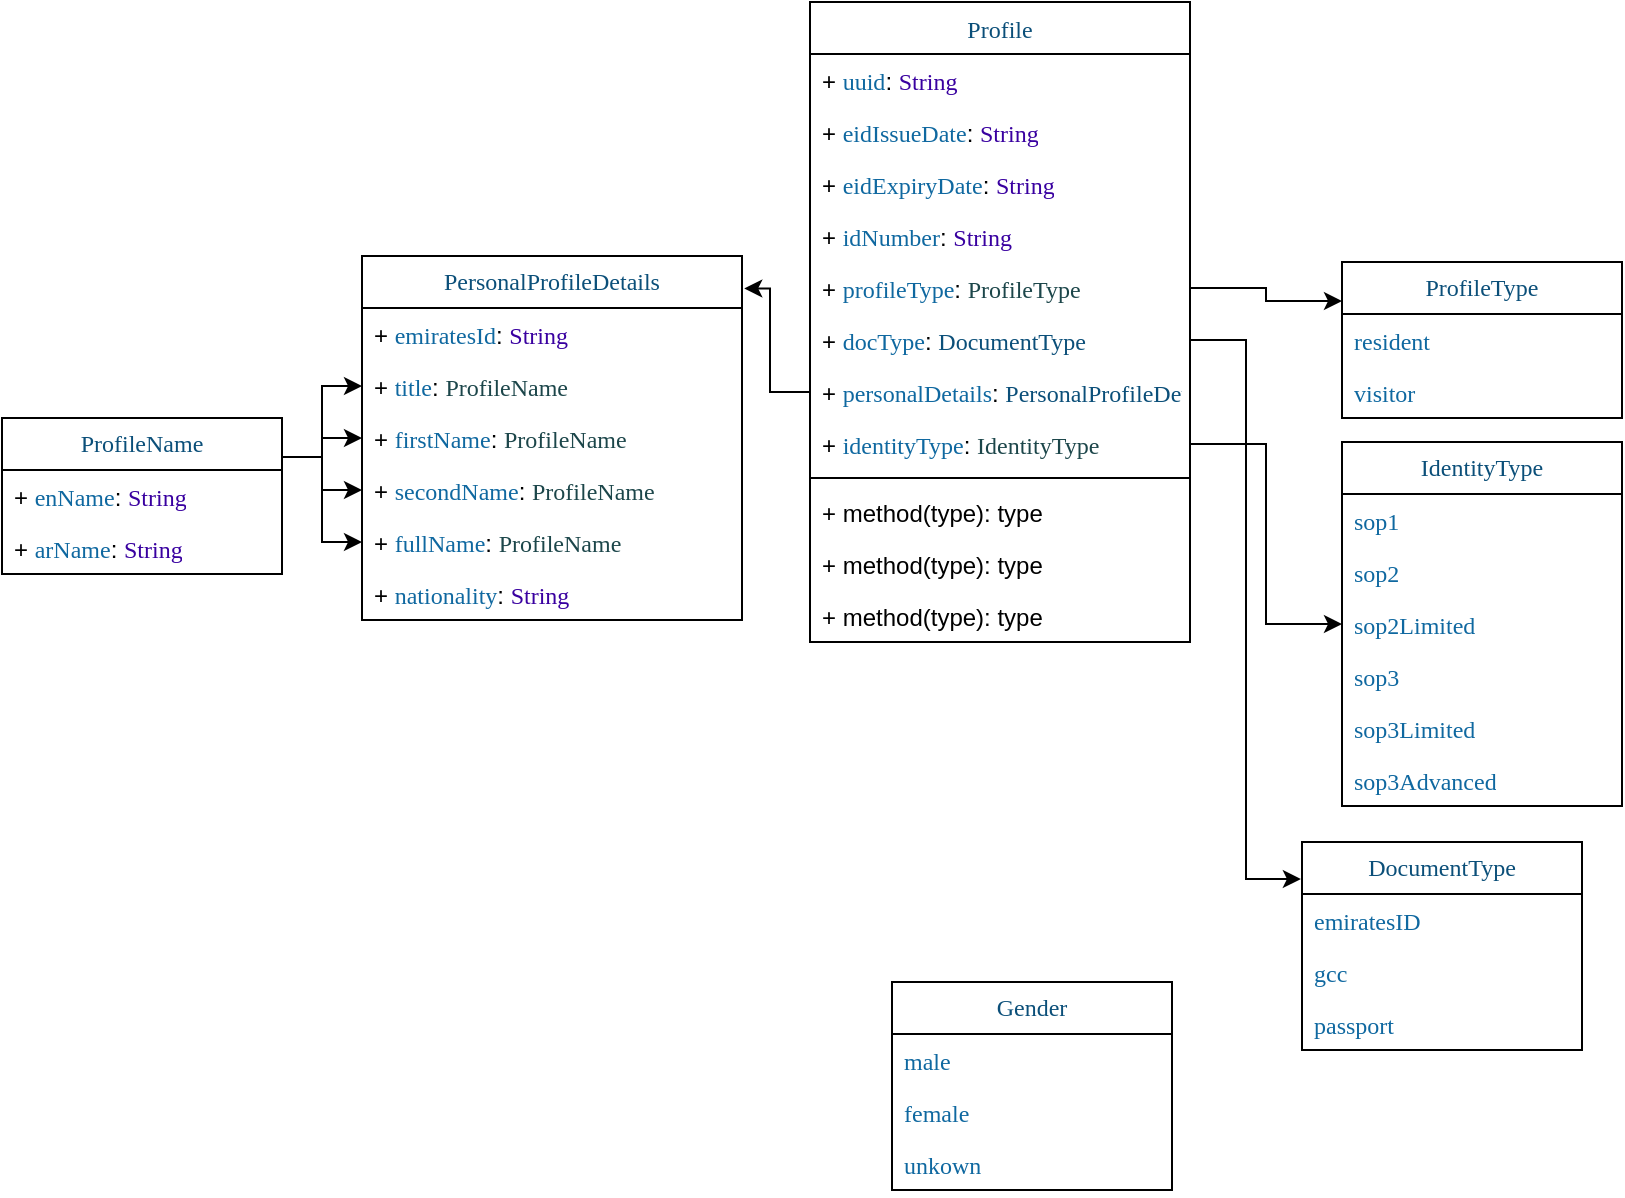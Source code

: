 <mxfile version="26.1.3">
  <diagram id="C5RBs43oDa-KdzZeNtuy" name="Page-1">
    <mxGraphModel dx="1043" dy="668" grid="1" gridSize="10" guides="1" tooltips="1" connect="1" arrows="1" fold="1" page="1" pageScale="1" pageWidth="827" pageHeight="1169" math="0" shadow="0">
      <root>
        <mxCell id="WIyWlLk6GJQsqaUBKTNV-0" />
        <mxCell id="WIyWlLk6GJQsqaUBKTNV-1" parent="WIyWlLk6GJQsqaUBKTNV-0" />
        <mxCell id="ftjl0fwhTUzBAWV4eIJw-33" value="&lt;span style=&quot;caret-color: rgb(11, 79, 121); color: rgb(11, 79, 121); font-family: Menlo; background-color: rgb(255, 255, 255);&quot;&gt;PersonalProfileDetails&lt;/span&gt;" style="swimlane;fontStyle=0;childLayout=stackLayout;horizontal=1;startSize=26;fillColor=none;horizontalStack=0;resizeParent=1;resizeParentMax=0;resizeLast=0;collapsible=1;marginBottom=0;whiteSpace=wrap;html=1;" vertex="1" parent="WIyWlLk6GJQsqaUBKTNV-1">
          <mxGeometry x="190" y="147" width="190" height="182" as="geometry" />
        </mxCell>
        <mxCell id="ftjl0fwhTUzBAWV4eIJw-34" value="+&amp;nbsp;&lt;span style=&quot;color: rgb(15, 104, 160); font-family: Menlo; background-color: rgb(255, 255, 255);&quot;&gt;emiratesId&lt;/span&gt;:&amp;nbsp;&lt;span style=&quot;color: rgb(57, 0, 160); font-family: Menlo; background-color: rgb(255, 255, 255);&quot;&gt;String&lt;/span&gt;" style="text;strokeColor=none;fillColor=none;align=left;verticalAlign=top;spacingLeft=4;spacingRight=4;overflow=hidden;rotatable=0;points=[[0,0.5],[1,0.5]];portConstraint=eastwest;whiteSpace=wrap;html=1;" vertex="1" parent="ftjl0fwhTUzBAWV4eIJw-33">
          <mxGeometry y="26" width="190" height="26" as="geometry" />
        </mxCell>
        <mxCell id="ftjl0fwhTUzBAWV4eIJw-35" value="+&amp;nbsp;&lt;span style=&quot;color: rgb(15, 104, 160); font-family: Menlo; background-color: rgb(255, 255, 255);&quot;&gt;title&lt;/span&gt;:&amp;nbsp;&lt;span style=&quot;color: rgb(28, 70, 74); font-family: Menlo; background-color: rgb(255, 255, 255);&quot;&gt;ProfileName&lt;/span&gt;" style="text;strokeColor=none;fillColor=none;align=left;verticalAlign=top;spacingLeft=4;spacingRight=4;overflow=hidden;rotatable=0;points=[[0,0.5],[1,0.5]];portConstraint=eastwest;whiteSpace=wrap;html=1;" vertex="1" parent="ftjl0fwhTUzBAWV4eIJw-33">
          <mxGeometry y="52" width="190" height="26" as="geometry" />
        </mxCell>
        <mxCell id="ftjl0fwhTUzBAWV4eIJw-36" value="+&amp;nbsp;&lt;span style=&quot;color: rgb(15, 104, 160); font-family: Menlo; background-color: rgb(255, 255, 255);&quot;&gt;firstName&lt;/span&gt;:&amp;nbsp;&lt;span style=&quot;caret-color: rgb(28, 70, 74); color: rgb(28, 70, 74); font-family: Menlo; background-color: rgb(255, 255, 255);&quot;&gt;ProfileName&lt;/span&gt;" style="text;strokeColor=none;fillColor=none;align=left;verticalAlign=top;spacingLeft=4;spacingRight=4;overflow=hidden;rotatable=0;points=[[0,0.5],[1,0.5]];portConstraint=eastwest;whiteSpace=wrap;html=1;" vertex="1" parent="ftjl0fwhTUzBAWV4eIJw-33">
          <mxGeometry y="78" width="190" height="26" as="geometry" />
        </mxCell>
        <mxCell id="ftjl0fwhTUzBAWV4eIJw-37" value="+&amp;nbsp;&lt;span style=&quot;color: rgb(15, 104, 160); font-family: Menlo; background-color: rgb(255, 255, 255);&quot;&gt;secondName&lt;/span&gt;:&amp;nbsp;&lt;span style=&quot;caret-color: rgb(28, 70, 74); color: rgb(28, 70, 74); font-family: Menlo; background-color: rgb(255, 255, 255);&quot;&gt;ProfileName&lt;/span&gt;" style="text;strokeColor=none;fillColor=none;align=left;verticalAlign=top;spacingLeft=4;spacingRight=4;overflow=hidden;rotatable=0;points=[[0,0.5],[1,0.5]];portConstraint=eastwest;whiteSpace=wrap;html=1;" vertex="1" parent="ftjl0fwhTUzBAWV4eIJw-33">
          <mxGeometry y="104" width="190" height="26" as="geometry" />
        </mxCell>
        <mxCell id="ftjl0fwhTUzBAWV4eIJw-38" value="+&amp;nbsp;&lt;span style=&quot;color: rgb(15, 104, 160); font-family: Menlo; background-color: rgb(255, 255, 255);&quot;&gt;fullName&lt;/span&gt;:&amp;nbsp;&lt;span style=&quot;caret-color: rgb(28, 70, 74); color: rgb(28, 70, 74); font-family: Menlo; background-color: rgb(255, 255, 255);&quot;&gt;ProfileName&lt;/span&gt;" style="text;strokeColor=none;fillColor=none;align=left;verticalAlign=top;spacingLeft=4;spacingRight=4;overflow=hidden;rotatable=0;points=[[0,0.5],[1,0.5]];portConstraint=eastwest;whiteSpace=wrap;html=1;" vertex="1" parent="ftjl0fwhTUzBAWV4eIJw-33">
          <mxGeometry y="130" width="190" height="26" as="geometry" />
        </mxCell>
        <mxCell id="ftjl0fwhTUzBAWV4eIJw-39" value="+&amp;nbsp;&lt;span style=&quot;color: rgb(15, 104, 160); font-family: Menlo; background-color: rgb(255, 255, 255);&quot;&gt;nationality&lt;/span&gt;:&amp;nbsp;&lt;span style=&quot;caret-color: rgb(57, 0, 160); color: rgb(57, 0, 160); font-family: Menlo; background-color: rgb(255, 255, 255);&quot;&gt;String&lt;/span&gt;" style="text;strokeColor=none;fillColor=none;align=left;verticalAlign=top;spacingLeft=4;spacingRight=4;overflow=hidden;rotatable=0;points=[[0,0.5],[1,0.5]];portConstraint=eastwest;whiteSpace=wrap;html=1;" vertex="1" parent="ftjl0fwhTUzBAWV4eIJw-33">
          <mxGeometry y="156" width="190" height="26" as="geometry" />
        </mxCell>
        <mxCell id="ftjl0fwhTUzBAWV4eIJw-53" style="edgeStyle=orthogonalEdgeStyle;rounded=0;orthogonalLoop=1;jettySize=auto;html=1;exitX=1;exitY=0.25;exitDx=0;exitDy=0;entryX=0;entryY=0.5;entryDx=0;entryDy=0;" edge="1" parent="WIyWlLk6GJQsqaUBKTNV-1" source="ftjl0fwhTUzBAWV4eIJw-49" target="ftjl0fwhTUzBAWV4eIJw-35">
          <mxGeometry relative="1" as="geometry" />
        </mxCell>
        <mxCell id="ftjl0fwhTUzBAWV4eIJw-54" style="edgeStyle=orthogonalEdgeStyle;rounded=0;orthogonalLoop=1;jettySize=auto;html=1;exitX=1;exitY=0.25;exitDx=0;exitDy=0;entryX=0;entryY=0.5;entryDx=0;entryDy=0;" edge="1" parent="WIyWlLk6GJQsqaUBKTNV-1" source="ftjl0fwhTUzBAWV4eIJw-49" target="ftjl0fwhTUzBAWV4eIJw-36">
          <mxGeometry relative="1" as="geometry" />
        </mxCell>
        <mxCell id="ftjl0fwhTUzBAWV4eIJw-55" style="edgeStyle=orthogonalEdgeStyle;rounded=0;orthogonalLoop=1;jettySize=auto;html=1;exitX=1;exitY=0.25;exitDx=0;exitDy=0;entryX=0;entryY=0.5;entryDx=0;entryDy=0;" edge="1" parent="WIyWlLk6GJQsqaUBKTNV-1" source="ftjl0fwhTUzBAWV4eIJw-49" target="ftjl0fwhTUzBAWV4eIJw-37">
          <mxGeometry relative="1" as="geometry" />
        </mxCell>
        <mxCell id="ftjl0fwhTUzBAWV4eIJw-56" style="edgeStyle=orthogonalEdgeStyle;rounded=0;orthogonalLoop=1;jettySize=auto;html=1;exitX=1;exitY=0.25;exitDx=0;exitDy=0;entryX=0;entryY=0.5;entryDx=0;entryDy=0;" edge="1" parent="WIyWlLk6GJQsqaUBKTNV-1" source="ftjl0fwhTUzBAWV4eIJw-49" target="ftjl0fwhTUzBAWV4eIJw-38">
          <mxGeometry relative="1" as="geometry" />
        </mxCell>
        <mxCell id="ftjl0fwhTUzBAWV4eIJw-49" value="&lt;p style=&quot;margin: 0px; font-style: normal; font-variant-caps: normal; font-stretch: normal; line-height: normal; font-family: Menlo; font-size-adjust: none; font-kerning: auto; font-variant-alternates: normal; font-variant-ligatures: normal; font-variant-numeric: normal; font-variant-east-asian: normal; font-variant-position: normal; font-variant-emoji: normal; font-feature-settings: normal; font-optical-sizing: auto; font-variation-settings: normal; color: rgb(11, 79, 121); background-color: rgb(255, 255, 255);&quot;&gt;ProfileName&lt;/p&gt;" style="swimlane;fontStyle=0;childLayout=stackLayout;horizontal=1;startSize=26;fillColor=none;horizontalStack=0;resizeParent=1;resizeParentMax=0;resizeLast=0;collapsible=1;marginBottom=0;whiteSpace=wrap;html=1;" vertex="1" parent="WIyWlLk6GJQsqaUBKTNV-1">
          <mxGeometry x="10" y="228" width="140" height="78" as="geometry" />
        </mxCell>
        <mxCell id="ftjl0fwhTUzBAWV4eIJw-50" value="+&amp;nbsp;&lt;span style=&quot;color: rgb(15, 104, 160); font-family: Menlo; background-color: rgb(255, 255, 255);&quot;&gt;enName&lt;/span&gt;:&amp;nbsp;&lt;span style=&quot;caret-color: rgb(57, 0, 160); color: rgb(57, 0, 160); font-family: Menlo; background-color: rgb(255, 255, 255);&quot;&gt;String&lt;/span&gt;" style="text;strokeColor=none;fillColor=none;align=left;verticalAlign=top;spacingLeft=4;spacingRight=4;overflow=hidden;rotatable=0;points=[[0,0.5],[1,0.5]];portConstraint=eastwest;whiteSpace=wrap;html=1;" vertex="1" parent="ftjl0fwhTUzBAWV4eIJw-49">
          <mxGeometry y="26" width="140" height="26" as="geometry" />
        </mxCell>
        <mxCell id="ftjl0fwhTUzBAWV4eIJw-51" value="+&amp;nbsp;&lt;span style=&quot;color: rgb(15, 104, 160); font-family: Menlo; background-color: rgb(255, 255, 255);&quot;&gt;arName&lt;/span&gt;:&amp;nbsp;&lt;span style=&quot;caret-color: rgb(57, 0, 160); color: rgb(57, 0, 160); font-family: Menlo; background-color: rgb(255, 255, 255);&quot;&gt;String&lt;/span&gt;" style="text;strokeColor=none;fillColor=none;align=left;verticalAlign=top;spacingLeft=4;spacingRight=4;overflow=hidden;rotatable=0;points=[[0,0.5],[1,0.5]];portConstraint=eastwest;whiteSpace=wrap;html=1;" vertex="1" parent="ftjl0fwhTUzBAWV4eIJw-49">
          <mxGeometry y="52" width="140" height="26" as="geometry" />
        </mxCell>
        <mxCell id="ftjl0fwhTUzBAWV4eIJw-57" value="&lt;p style=&quot;margin: 0px; font-style: normal; font-variant-caps: normal; font-stretch: normal; line-height: normal; font-family: Menlo; font-size-adjust: none; font-kerning: auto; font-variant-alternates: normal; font-variant-ligatures: normal; font-variant-numeric: normal; font-variant-east-asian: normal; font-variant-position: normal; font-feature-settings: normal; font-optical-sizing: auto; font-variation-settings: normal; color: rgb(11, 79, 121); background-color: rgb(255, 255, 255);&quot;&gt;Gender&lt;/p&gt;" style="swimlane;fontStyle=0;childLayout=stackLayout;horizontal=1;startSize=26;fillColor=none;horizontalStack=0;resizeParent=1;resizeParentMax=0;resizeLast=0;collapsible=1;marginBottom=0;whiteSpace=wrap;html=1;" vertex="1" parent="WIyWlLk6GJQsqaUBKTNV-1">
          <mxGeometry x="455" y="510" width="140" height="104" as="geometry" />
        </mxCell>
        <mxCell id="ftjl0fwhTUzBAWV4eIJw-58" value="&lt;span style=&quot;color: rgb(15, 104, 160); font-family: Menlo; background-color: rgb(255, 255, 255);&quot;&gt;male&lt;/span&gt;" style="text;strokeColor=none;fillColor=none;align=left;verticalAlign=top;spacingLeft=4;spacingRight=4;overflow=hidden;rotatable=0;points=[[0,0.5],[1,0.5]];portConstraint=eastwest;whiteSpace=wrap;html=1;" vertex="1" parent="ftjl0fwhTUzBAWV4eIJw-57">
          <mxGeometry y="26" width="140" height="26" as="geometry" />
        </mxCell>
        <mxCell id="ftjl0fwhTUzBAWV4eIJw-63" value="&lt;span style=&quot;color: rgb(15, 104, 160); font-family: Menlo; background-color: rgb(255, 255, 255);&quot;&gt;female&lt;/span&gt;" style="text;strokeColor=none;fillColor=none;align=left;verticalAlign=top;spacingLeft=4;spacingRight=4;overflow=hidden;rotatable=0;points=[[0,0.5],[1,0.5]];portConstraint=eastwest;whiteSpace=wrap;html=1;" vertex="1" parent="ftjl0fwhTUzBAWV4eIJw-57">
          <mxGeometry y="52" width="140" height="26" as="geometry" />
        </mxCell>
        <mxCell id="ftjl0fwhTUzBAWV4eIJw-64" value="&lt;span style=&quot;color: rgb(15, 104, 160); font-family: Menlo; background-color: rgb(255, 255, 255);&quot;&gt;unkown&lt;/span&gt;" style="text;strokeColor=none;fillColor=none;align=left;verticalAlign=top;spacingLeft=4;spacingRight=4;overflow=hidden;rotatable=0;points=[[0,0.5],[1,0.5]];portConstraint=eastwest;whiteSpace=wrap;html=1;" vertex="1" parent="ftjl0fwhTUzBAWV4eIJw-57">
          <mxGeometry y="78" width="140" height="26" as="geometry" />
        </mxCell>
        <mxCell id="ftjl0fwhTUzBAWV4eIJw-65" value="&lt;p style=&quot;margin: 0px; font-style: normal; font-variant-caps: normal; font-stretch: normal; line-height: normal; font-family: Menlo; font-size-adjust: none; font-kerning: auto; font-variant-alternates: normal; font-variant-ligatures: normal; font-variant-numeric: normal; font-variant-east-asian: normal; font-variant-position: normal; font-feature-settings: normal; font-optical-sizing: auto; font-variation-settings: normal; color: rgb(11, 79, 121); background-color: rgb(255, 255, 255);&quot;&gt;ProfileType&lt;/p&gt;" style="swimlane;fontStyle=0;childLayout=stackLayout;horizontal=1;startSize=26;fillColor=none;horizontalStack=0;resizeParent=1;resizeParentMax=0;resizeLast=0;collapsible=1;marginBottom=0;whiteSpace=wrap;html=1;" vertex="1" parent="WIyWlLk6GJQsqaUBKTNV-1">
          <mxGeometry x="680" y="150" width="140" height="78" as="geometry" />
        </mxCell>
        <mxCell id="ftjl0fwhTUzBAWV4eIJw-66" value="&lt;span style=&quot;color: rgb(15, 104, 160); font-family: Menlo; background-color: rgb(255, 255, 255);&quot;&gt;resident&lt;/span&gt;" style="text;strokeColor=none;fillColor=none;align=left;verticalAlign=top;spacingLeft=4;spacingRight=4;overflow=hidden;rotatable=0;points=[[0,0.5],[1,0.5]];portConstraint=eastwest;whiteSpace=wrap;html=1;" vertex="1" parent="ftjl0fwhTUzBAWV4eIJw-65">
          <mxGeometry y="26" width="140" height="26" as="geometry" />
        </mxCell>
        <mxCell id="ftjl0fwhTUzBAWV4eIJw-67" value="&lt;font face=&quot;Menlo&quot; color=&quot;#0f68a0&quot;&gt;&lt;span style=&quot;caret-color: rgb(15, 104, 160); background-color: rgb(255, 255, 255);&quot;&gt;visitor&lt;/span&gt;&lt;/font&gt;" style="text;strokeColor=none;fillColor=none;align=left;verticalAlign=top;spacingLeft=4;spacingRight=4;overflow=hidden;rotatable=0;points=[[0,0.5],[1,0.5]];portConstraint=eastwest;whiteSpace=wrap;html=1;" vertex="1" parent="ftjl0fwhTUzBAWV4eIJw-65">
          <mxGeometry y="52" width="140" height="26" as="geometry" />
        </mxCell>
        <mxCell id="ftjl0fwhTUzBAWV4eIJw-69" value="&lt;p style=&quot;margin: 0px; font-style: normal; font-variant-caps: normal; font-stretch: normal; line-height: normal; font-family: Menlo; font-size-adjust: none; font-kerning: auto; font-variant-alternates: normal; font-variant-ligatures: normal; font-variant-numeric: normal; font-variant-east-asian: normal; font-variant-position: normal; font-feature-settings: normal; font-optical-sizing: auto; font-variation-settings: normal; color: rgb(11, 79, 121); background-color: rgb(255, 255, 255);&quot;&gt;DocumentType&lt;/p&gt;" style="swimlane;fontStyle=0;childLayout=stackLayout;horizontal=1;startSize=26;fillColor=none;horizontalStack=0;resizeParent=1;resizeParentMax=0;resizeLast=0;collapsible=1;marginBottom=0;whiteSpace=wrap;html=1;" vertex="1" parent="WIyWlLk6GJQsqaUBKTNV-1">
          <mxGeometry x="660" y="440" width="140" height="104" as="geometry" />
        </mxCell>
        <mxCell id="ftjl0fwhTUzBAWV4eIJw-70" value="&lt;span style=&quot;color: rgb(15, 104, 160); font-family: Menlo; background-color: rgb(255, 255, 255);&quot;&gt;emiratesID&lt;/span&gt;" style="text;strokeColor=none;fillColor=none;align=left;verticalAlign=top;spacingLeft=4;spacingRight=4;overflow=hidden;rotatable=0;points=[[0,0.5],[1,0.5]];portConstraint=eastwest;whiteSpace=wrap;html=1;" vertex="1" parent="ftjl0fwhTUzBAWV4eIJw-69">
          <mxGeometry y="26" width="140" height="26" as="geometry" />
        </mxCell>
        <mxCell id="ftjl0fwhTUzBAWV4eIJw-72" value="&lt;span style=&quot;color: rgb(15, 104, 160); font-family: Menlo; background-color: rgb(255, 255, 255);&quot;&gt;gcc&lt;/span&gt;" style="text;strokeColor=none;fillColor=none;align=left;verticalAlign=top;spacingLeft=4;spacingRight=4;overflow=hidden;rotatable=0;points=[[0,0.5],[1,0.5]];portConstraint=eastwest;whiteSpace=wrap;html=1;" vertex="1" parent="ftjl0fwhTUzBAWV4eIJw-69">
          <mxGeometry y="52" width="140" height="26" as="geometry" />
        </mxCell>
        <mxCell id="ftjl0fwhTUzBAWV4eIJw-71" value="&lt;font face=&quot;Menlo&quot; color=&quot;#0f68a0&quot;&gt;&lt;span style=&quot;caret-color: rgb(15, 104, 160); background-color: rgb(255, 255, 255);&quot;&gt;passport&lt;/span&gt;&lt;/font&gt;" style="text;strokeColor=none;fillColor=none;align=left;verticalAlign=top;spacingLeft=4;spacingRight=4;overflow=hidden;rotatable=0;points=[[0,0.5],[1,0.5]];portConstraint=eastwest;whiteSpace=wrap;html=1;" vertex="1" parent="ftjl0fwhTUzBAWV4eIJw-69">
          <mxGeometry y="78" width="140" height="26" as="geometry" />
        </mxCell>
        <mxCell id="ftjl0fwhTUzBAWV4eIJw-85" value="&lt;span style=&quot;caret-color: rgb(11, 79, 121); color: rgb(11, 79, 121); font-family: Menlo; font-weight: 400; background-color: rgb(255, 255, 255);&quot;&gt;Profile&lt;/span&gt;" style="swimlane;fontStyle=1;align=center;verticalAlign=top;childLayout=stackLayout;horizontal=1;startSize=26;horizontalStack=0;resizeParent=1;resizeParentMax=0;resizeLast=0;collapsible=1;marginBottom=0;whiteSpace=wrap;html=1;" vertex="1" parent="WIyWlLk6GJQsqaUBKTNV-1">
          <mxGeometry x="414" y="20" width="190" height="320" as="geometry" />
        </mxCell>
        <mxCell id="ftjl0fwhTUzBAWV4eIJw-98" value="+&amp;nbsp;&lt;span style=&quot;caret-color: rgb(15, 104, 160); color: rgb(15, 104, 160); font-family: Menlo; background-color: rgb(255, 255, 255);&quot;&gt;uuid&lt;/span&gt;:&amp;nbsp;&lt;span style=&quot;color: rgb(57, 0, 160); font-family: Menlo; background-color: rgb(255, 255, 255);&quot;&gt;String&lt;/span&gt;" style="text;strokeColor=none;fillColor=none;align=left;verticalAlign=top;spacingLeft=4;spacingRight=4;overflow=hidden;rotatable=0;points=[[0,0.5],[1,0.5]];portConstraint=eastwest;whiteSpace=wrap;html=1;" vertex="1" parent="ftjl0fwhTUzBAWV4eIJw-85">
          <mxGeometry y="26" width="190" height="26" as="geometry" />
        </mxCell>
        <mxCell id="ftjl0fwhTUzBAWV4eIJw-97" value="+&amp;nbsp;&lt;span style=&quot;color: rgb(15, 104, 160); font-family: Menlo; background-color: rgb(255, 255, 255);&quot;&gt;eidIssueDate&lt;/span&gt;:&amp;nbsp;&lt;span style=&quot;color: rgb(57, 0, 160); font-family: Menlo; background-color: rgb(255, 255, 255);&quot;&gt;String&lt;/span&gt;" style="text;strokeColor=none;fillColor=none;align=left;verticalAlign=top;spacingLeft=4;spacingRight=4;overflow=hidden;rotatable=0;points=[[0,0.5],[1,0.5]];portConstraint=eastwest;whiteSpace=wrap;html=1;" vertex="1" parent="ftjl0fwhTUzBAWV4eIJw-85">
          <mxGeometry y="52" width="190" height="26" as="geometry" />
        </mxCell>
        <mxCell id="ftjl0fwhTUzBAWV4eIJw-96" value="+&amp;nbsp;&lt;span style=&quot;color: rgb(15, 104, 160); font-family: Menlo; background-color: rgb(255, 255, 255);&quot;&gt;eidExpiryDate&lt;/span&gt;:&amp;nbsp;&lt;span style=&quot;color: rgb(57, 0, 160); font-family: Menlo; background-color: rgb(255, 255, 255);&quot;&gt;String&lt;/span&gt;" style="text;strokeColor=none;fillColor=none;align=left;verticalAlign=top;spacingLeft=4;spacingRight=4;overflow=hidden;rotatable=0;points=[[0,0.5],[1,0.5]];portConstraint=eastwest;whiteSpace=wrap;html=1;" vertex="1" parent="ftjl0fwhTUzBAWV4eIJw-85">
          <mxGeometry y="78" width="190" height="26" as="geometry" />
        </mxCell>
        <mxCell id="ftjl0fwhTUzBAWV4eIJw-95" value="+&amp;nbsp;&lt;span style=&quot;color: rgb(15, 104, 160); font-family: Menlo; background-color: rgb(255, 255, 255);&quot;&gt;idNumber&lt;/span&gt;:&amp;nbsp;&lt;span style=&quot;color: rgb(57, 0, 160); font-family: Menlo; background-color: rgb(255, 255, 255);&quot;&gt;String&lt;/span&gt;" style="text;strokeColor=none;fillColor=none;align=left;verticalAlign=top;spacingLeft=4;spacingRight=4;overflow=hidden;rotatable=0;points=[[0,0.5],[1,0.5]];portConstraint=eastwest;whiteSpace=wrap;html=1;" vertex="1" parent="ftjl0fwhTUzBAWV4eIJw-85">
          <mxGeometry y="104" width="190" height="26" as="geometry" />
        </mxCell>
        <mxCell id="ftjl0fwhTUzBAWV4eIJw-94" value="+&amp;nbsp;&lt;span style=&quot;color: rgb(15, 104, 160); font-family: Menlo; background-color: rgb(255, 255, 255);&quot;&gt;profileType&lt;/span&gt;:&amp;nbsp;&lt;span style=&quot;color: rgb(28, 70, 74); font-family: Menlo; background-color: rgb(255, 255, 255);&quot;&gt;ProfileType&lt;/span&gt;" style="text;strokeColor=none;fillColor=none;align=left;verticalAlign=top;spacingLeft=4;spacingRight=4;overflow=hidden;rotatable=0;points=[[0,0.5],[1,0.5]];portConstraint=eastwest;whiteSpace=wrap;html=1;" vertex="1" parent="ftjl0fwhTUzBAWV4eIJw-85">
          <mxGeometry y="130" width="190" height="26" as="geometry" />
        </mxCell>
        <mxCell id="ftjl0fwhTUzBAWV4eIJw-93" value="+&amp;nbsp;&lt;span style=&quot;color: rgb(15, 104, 160); font-family: Menlo; background-color: rgb(255, 255, 255);&quot;&gt;docType&lt;/span&gt;:&amp;nbsp;&lt;span style=&quot;caret-color: rgb(11, 79, 121); color: rgb(11, 79, 121); font-family: Menlo; text-align: center; background-color: rgb(255, 255, 255);&quot;&gt;DocumentType&lt;/span&gt;" style="text;strokeColor=none;fillColor=none;align=left;verticalAlign=top;spacingLeft=4;spacingRight=4;overflow=hidden;rotatable=0;points=[[0,0.5],[1,0.5]];portConstraint=eastwest;whiteSpace=wrap;html=1;" vertex="1" parent="ftjl0fwhTUzBAWV4eIJw-85">
          <mxGeometry y="156" width="190" height="26" as="geometry" />
        </mxCell>
        <mxCell id="ftjl0fwhTUzBAWV4eIJw-92" value="+&amp;nbsp;&lt;span style=&quot;color: rgb(15, 104, 160); font-family: Menlo; background-color: rgb(255, 255, 255);&quot;&gt;personalDetails&lt;/span&gt;:&amp;nbsp;&lt;span style=&quot;caret-color: rgb(11, 79, 121); color: rgb(11, 79, 121); font-family: Menlo; text-align: center; background-color: rgb(255, 255, 255);&quot;&gt;PersonalProfileDetails&lt;/span&gt;" style="text;strokeColor=none;fillColor=none;align=left;verticalAlign=top;spacingLeft=4;spacingRight=4;overflow=hidden;rotatable=0;points=[[0,0.5],[1,0.5]];portConstraint=eastwest;whiteSpace=wrap;html=1;" vertex="1" parent="ftjl0fwhTUzBAWV4eIJw-85">
          <mxGeometry y="182" width="190" height="26" as="geometry" />
        </mxCell>
        <mxCell id="ftjl0fwhTUzBAWV4eIJw-86" value="+&amp;nbsp;&lt;span style=&quot;color: rgb(15, 104, 160); font-family: Menlo; background-color: rgb(255, 255, 255);&quot;&gt;identityType&lt;/span&gt;:&amp;nbsp;&lt;span style=&quot;color: rgb(28, 70, 74); font-family: Menlo; background-color: rgb(255, 255, 255);&quot;&gt;IdentityType&lt;/span&gt;" style="text;strokeColor=none;fillColor=none;align=left;verticalAlign=top;spacingLeft=4;spacingRight=4;overflow=hidden;rotatable=0;points=[[0,0.5],[1,0.5]];portConstraint=eastwest;whiteSpace=wrap;html=1;" vertex="1" parent="ftjl0fwhTUzBAWV4eIJw-85">
          <mxGeometry y="208" width="190" height="26" as="geometry" />
        </mxCell>
        <mxCell id="ftjl0fwhTUzBAWV4eIJw-87" value="" style="line;strokeWidth=1;fillColor=none;align=left;verticalAlign=middle;spacingTop=-1;spacingLeft=3;spacingRight=3;rotatable=0;labelPosition=right;points=[];portConstraint=eastwest;strokeColor=inherit;" vertex="1" parent="ftjl0fwhTUzBAWV4eIJw-85">
          <mxGeometry y="234" width="190" height="8" as="geometry" />
        </mxCell>
        <mxCell id="ftjl0fwhTUzBAWV4eIJw-90" value="+ method(type): type" style="text;strokeColor=none;fillColor=none;align=left;verticalAlign=top;spacingLeft=4;spacingRight=4;overflow=hidden;rotatable=0;points=[[0,0.5],[1,0.5]];portConstraint=eastwest;whiteSpace=wrap;html=1;" vertex="1" parent="ftjl0fwhTUzBAWV4eIJw-85">
          <mxGeometry y="242" width="190" height="26" as="geometry" />
        </mxCell>
        <mxCell id="ftjl0fwhTUzBAWV4eIJw-91" value="+ method(type): type" style="text;strokeColor=none;fillColor=none;align=left;verticalAlign=top;spacingLeft=4;spacingRight=4;overflow=hidden;rotatable=0;points=[[0,0.5],[1,0.5]];portConstraint=eastwest;whiteSpace=wrap;html=1;" vertex="1" parent="ftjl0fwhTUzBAWV4eIJw-85">
          <mxGeometry y="268" width="190" height="26" as="geometry" />
        </mxCell>
        <mxCell id="ftjl0fwhTUzBAWV4eIJw-88" value="+ method(type): type" style="text;strokeColor=none;fillColor=none;align=left;verticalAlign=top;spacingLeft=4;spacingRight=4;overflow=hidden;rotatable=0;points=[[0,0.5],[1,0.5]];portConstraint=eastwest;whiteSpace=wrap;html=1;" vertex="1" parent="ftjl0fwhTUzBAWV4eIJw-85">
          <mxGeometry y="294" width="190" height="26" as="geometry" />
        </mxCell>
        <mxCell id="ftjl0fwhTUzBAWV4eIJw-99" style="edgeStyle=orthogonalEdgeStyle;rounded=0;orthogonalLoop=1;jettySize=auto;html=1;exitX=1;exitY=0.5;exitDx=0;exitDy=0;entryX=0;entryY=0.25;entryDx=0;entryDy=0;" edge="1" parent="WIyWlLk6GJQsqaUBKTNV-1" source="ftjl0fwhTUzBAWV4eIJw-94" target="ftjl0fwhTUzBAWV4eIJw-65">
          <mxGeometry relative="1" as="geometry" />
        </mxCell>
        <mxCell id="ftjl0fwhTUzBAWV4eIJw-100" style="edgeStyle=orthogonalEdgeStyle;rounded=0;orthogonalLoop=1;jettySize=auto;html=1;entryX=-0.004;entryY=0.178;entryDx=0;entryDy=0;entryPerimeter=0;" edge="1" parent="WIyWlLk6GJQsqaUBKTNV-1" source="ftjl0fwhTUzBAWV4eIJw-93" target="ftjl0fwhTUzBAWV4eIJw-69">
          <mxGeometry relative="1" as="geometry" />
        </mxCell>
        <mxCell id="ftjl0fwhTUzBAWV4eIJw-101" style="edgeStyle=orthogonalEdgeStyle;rounded=0;orthogonalLoop=1;jettySize=auto;html=1;entryX=1.006;entryY=0.089;entryDx=0;entryDy=0;entryPerimeter=0;" edge="1" parent="WIyWlLk6GJQsqaUBKTNV-1" source="ftjl0fwhTUzBAWV4eIJw-92" target="ftjl0fwhTUzBAWV4eIJw-33">
          <mxGeometry relative="1" as="geometry" />
        </mxCell>
        <mxCell id="ftjl0fwhTUzBAWV4eIJw-102" value="&lt;p style=&quot;margin: 0px; font-style: normal; font-variant-caps: normal; font-stretch: normal; line-height: normal; font-family: Menlo; font-size-adjust: none; font-kerning: auto; font-variant-alternates: normal; font-variant-ligatures: normal; font-variant-numeric: normal; font-variant-east-asian: normal; font-variant-position: normal; font-variant-emoji: normal; font-feature-settings: normal; font-optical-sizing: auto; font-variation-settings: normal; color: rgb(11, 79, 121); background-color: rgb(255, 255, 255);&quot;&gt;IdentityType&lt;/p&gt;" style="swimlane;fontStyle=0;childLayout=stackLayout;horizontal=1;startSize=26;fillColor=none;horizontalStack=0;resizeParent=1;resizeParentMax=0;resizeLast=0;collapsible=1;marginBottom=0;whiteSpace=wrap;html=1;" vertex="1" parent="WIyWlLk6GJQsqaUBKTNV-1">
          <mxGeometry x="680" y="240" width="140" height="182" as="geometry" />
        </mxCell>
        <mxCell id="ftjl0fwhTUzBAWV4eIJw-103" value="&lt;span style=&quot;color: rgb(15, 104, 160); font-family: Menlo; background-color: rgb(255, 255, 255);&quot;&gt;sop1&lt;/span&gt;" style="text;strokeColor=none;fillColor=none;align=left;verticalAlign=top;spacingLeft=4;spacingRight=4;overflow=hidden;rotatable=0;points=[[0,0.5],[1,0.5]];portConstraint=eastwest;whiteSpace=wrap;html=1;" vertex="1" parent="ftjl0fwhTUzBAWV4eIJw-102">
          <mxGeometry y="26" width="140" height="26" as="geometry" />
        </mxCell>
        <mxCell id="ftjl0fwhTUzBAWV4eIJw-106" value="&lt;span style=&quot;color: rgb(15, 104, 160); font-family: Menlo; background-color: rgb(255, 255, 255);&quot;&gt;sop2&lt;/span&gt;" style="text;strokeColor=none;fillColor=none;align=left;verticalAlign=top;spacingLeft=4;spacingRight=4;overflow=hidden;rotatable=0;points=[[0,0.5],[1,0.5]];portConstraint=eastwest;whiteSpace=wrap;html=1;" vertex="1" parent="ftjl0fwhTUzBAWV4eIJw-102">
          <mxGeometry y="52" width="140" height="26" as="geometry" />
        </mxCell>
        <mxCell id="ftjl0fwhTUzBAWV4eIJw-107" value="&lt;span style=&quot;color: rgb(15, 104, 160); font-family: Menlo; background-color: rgb(255, 255, 255);&quot;&gt;sop2Limited&lt;/span&gt;" style="text;strokeColor=none;fillColor=none;align=left;verticalAlign=top;spacingLeft=4;spacingRight=4;overflow=hidden;rotatable=0;points=[[0,0.5],[1,0.5]];portConstraint=eastwest;whiteSpace=wrap;html=1;" vertex="1" parent="ftjl0fwhTUzBAWV4eIJw-102">
          <mxGeometry y="78" width="140" height="26" as="geometry" />
        </mxCell>
        <mxCell id="ftjl0fwhTUzBAWV4eIJw-108" value="&lt;span style=&quot;color: rgb(15, 104, 160); font-family: Menlo; background-color: rgb(255, 255, 255);&quot;&gt;sop3&lt;/span&gt;" style="text;strokeColor=none;fillColor=none;align=left;verticalAlign=top;spacingLeft=4;spacingRight=4;overflow=hidden;rotatable=0;points=[[0,0.5],[1,0.5]];portConstraint=eastwest;whiteSpace=wrap;html=1;" vertex="1" parent="ftjl0fwhTUzBAWV4eIJw-102">
          <mxGeometry y="104" width="140" height="26" as="geometry" />
        </mxCell>
        <mxCell id="ftjl0fwhTUzBAWV4eIJw-104" value="&lt;span style=&quot;color: rgb(15, 104, 160); font-family: Menlo; background-color: rgb(255, 255, 255);&quot;&gt;sop3Limited&lt;/span&gt;" style="text;strokeColor=none;fillColor=none;align=left;verticalAlign=top;spacingLeft=4;spacingRight=4;overflow=hidden;rotatable=0;points=[[0,0.5],[1,0.5]];portConstraint=eastwest;whiteSpace=wrap;html=1;" vertex="1" parent="ftjl0fwhTUzBAWV4eIJw-102">
          <mxGeometry y="130" width="140" height="26" as="geometry" />
        </mxCell>
        <mxCell id="ftjl0fwhTUzBAWV4eIJw-105" value="&lt;font face=&quot;Menlo&quot; color=&quot;#0f68a0&quot;&gt;&lt;span style=&quot;caret-color: rgb(15, 104, 160); background-color: rgb(255, 255, 255);&quot;&gt;sop3Advanced&lt;/span&gt;&lt;/font&gt;" style="text;strokeColor=none;fillColor=none;align=left;verticalAlign=top;spacingLeft=4;spacingRight=4;overflow=hidden;rotatable=0;points=[[0,0.5],[1,0.5]];portConstraint=eastwest;whiteSpace=wrap;html=1;" vertex="1" parent="ftjl0fwhTUzBAWV4eIJw-102">
          <mxGeometry y="156" width="140" height="26" as="geometry" />
        </mxCell>
        <mxCell id="ftjl0fwhTUzBAWV4eIJw-109" style="edgeStyle=orthogonalEdgeStyle;rounded=0;orthogonalLoop=1;jettySize=auto;html=1;" edge="1" parent="WIyWlLk6GJQsqaUBKTNV-1" source="ftjl0fwhTUzBAWV4eIJw-86" target="ftjl0fwhTUzBAWV4eIJw-102">
          <mxGeometry relative="1" as="geometry" />
        </mxCell>
      </root>
    </mxGraphModel>
  </diagram>
</mxfile>
